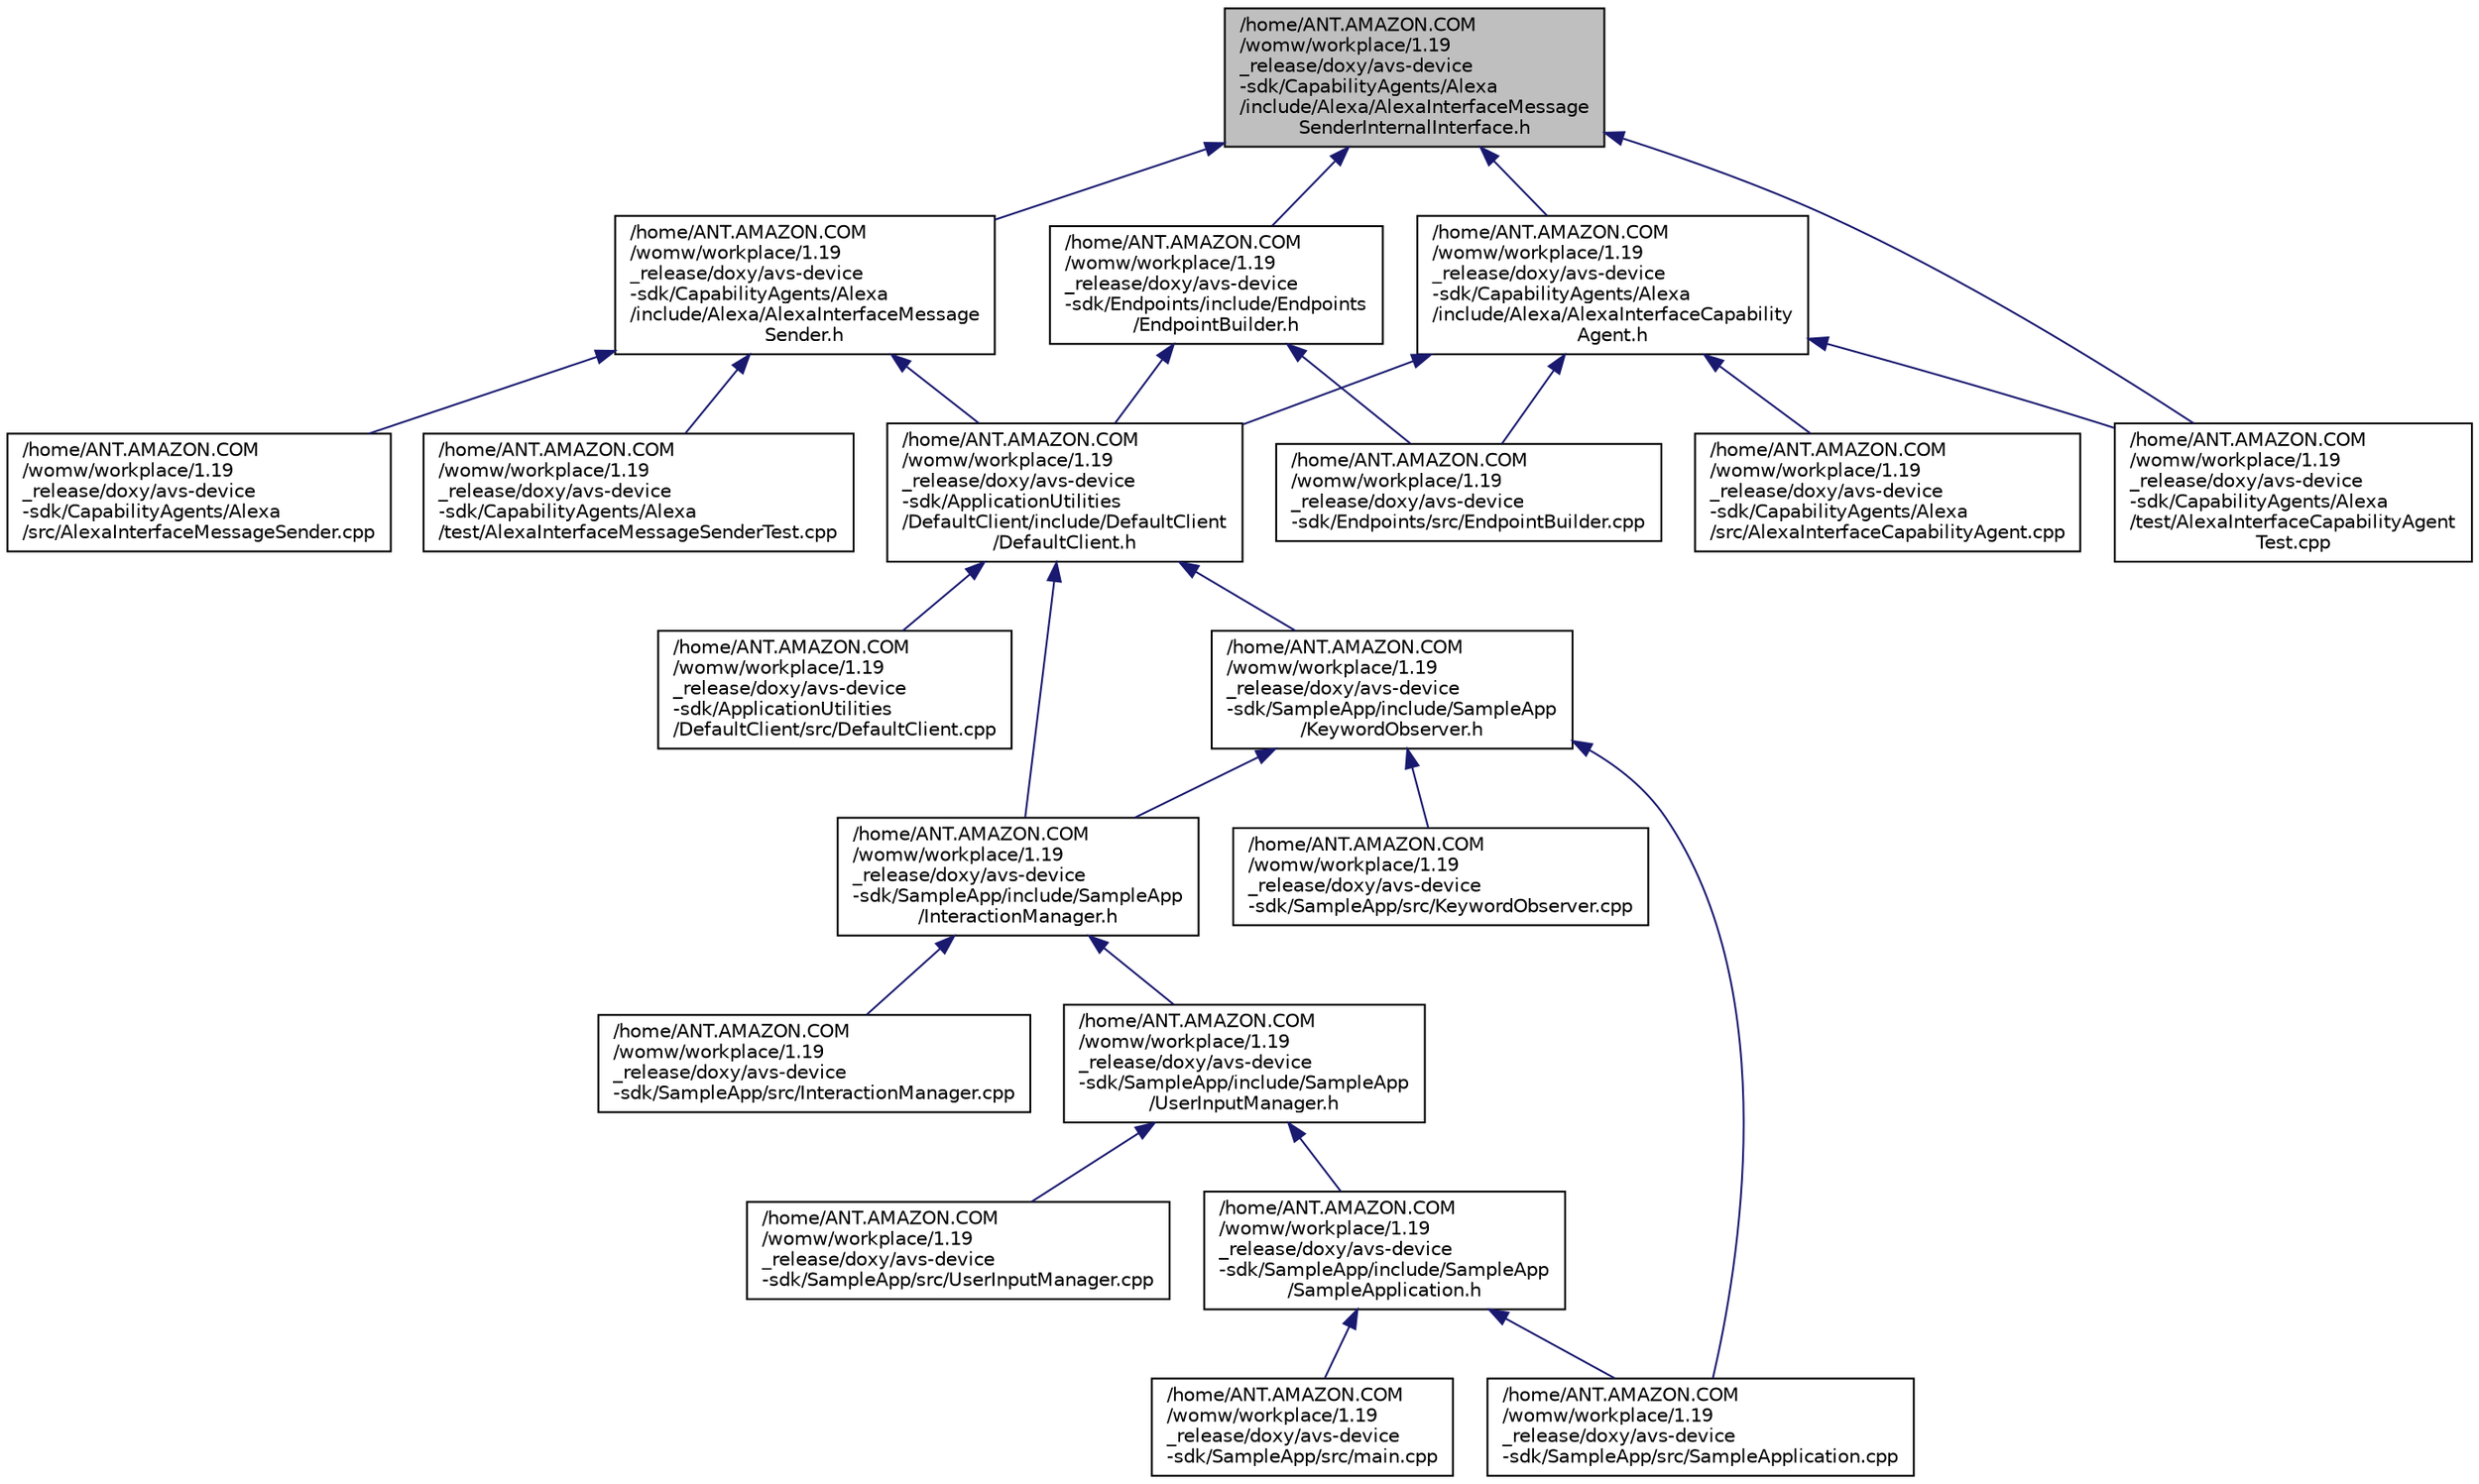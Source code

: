 digraph "/home/ANT.AMAZON.COM/womw/workplace/1.19_release/doxy/avs-device-sdk/CapabilityAgents/Alexa/include/Alexa/AlexaInterfaceMessageSenderInternalInterface.h"
{
  edge [fontname="Helvetica",fontsize="10",labelfontname="Helvetica",labelfontsize="10"];
  node [fontname="Helvetica",fontsize="10",shape=record];
  Node30 [label="/home/ANT.AMAZON.COM\l/womw/workplace/1.19\l_release/doxy/avs-device\l-sdk/CapabilityAgents/Alexa\l/include/Alexa/AlexaInterfaceMessage\lSenderInternalInterface.h",height=0.2,width=0.4,color="black", fillcolor="grey75", style="filled", fontcolor="black"];
  Node30 -> Node31 [dir="back",color="midnightblue",fontsize="10",style="solid",fontname="Helvetica"];
  Node31 [label="/home/ANT.AMAZON.COM\l/womw/workplace/1.19\l_release/doxy/avs-device\l-sdk/CapabilityAgents/Alexa\l/include/Alexa/AlexaInterfaceCapability\lAgent.h",height=0.2,width=0.4,color="black", fillcolor="white", style="filled",URL="$_alexa_interface_capability_agent_8h.html"];
  Node31 -> Node32 [dir="back",color="midnightblue",fontsize="10",style="solid",fontname="Helvetica"];
  Node32 [label="/home/ANT.AMAZON.COM\l/womw/workplace/1.19\l_release/doxy/avs-device\l-sdk/ApplicationUtilities\l/DefaultClient/include/DefaultClient\l/DefaultClient.h",height=0.2,width=0.4,color="black", fillcolor="white", style="filled",URL="$_default_client_8h.html"];
  Node32 -> Node33 [dir="back",color="midnightblue",fontsize="10",style="solid",fontname="Helvetica"];
  Node33 [label="/home/ANT.AMAZON.COM\l/womw/workplace/1.19\l_release/doxy/avs-device\l-sdk/ApplicationUtilities\l/DefaultClient/src/DefaultClient.cpp",height=0.2,width=0.4,color="black", fillcolor="white", style="filled",URL="$_default_client_8cpp.html"];
  Node32 -> Node34 [dir="back",color="midnightblue",fontsize="10",style="solid",fontname="Helvetica"];
  Node34 [label="/home/ANT.AMAZON.COM\l/womw/workplace/1.19\l_release/doxy/avs-device\l-sdk/SampleApp/include/SampleApp\l/InteractionManager.h",height=0.2,width=0.4,color="black", fillcolor="white", style="filled",URL="$_interaction_manager_8h.html"];
  Node34 -> Node35 [dir="back",color="midnightblue",fontsize="10",style="solid",fontname="Helvetica"];
  Node35 [label="/home/ANT.AMAZON.COM\l/womw/workplace/1.19\l_release/doxy/avs-device\l-sdk/SampleApp/include/SampleApp\l/UserInputManager.h",height=0.2,width=0.4,color="black", fillcolor="white", style="filled",URL="$_user_input_manager_8h.html"];
  Node35 -> Node36 [dir="back",color="midnightblue",fontsize="10",style="solid",fontname="Helvetica"];
  Node36 [label="/home/ANT.AMAZON.COM\l/womw/workplace/1.19\l_release/doxy/avs-device\l-sdk/SampleApp/include/SampleApp\l/SampleApplication.h",height=0.2,width=0.4,color="black", fillcolor="white", style="filled",URL="$_sample_application_8h.html"];
  Node36 -> Node37 [dir="back",color="midnightblue",fontsize="10",style="solid",fontname="Helvetica"];
  Node37 [label="/home/ANT.AMAZON.COM\l/womw/workplace/1.19\l_release/doxy/avs-device\l-sdk/SampleApp/src/main.cpp",height=0.2,width=0.4,color="black", fillcolor="white", style="filled",URL="$main_8cpp.html"];
  Node36 -> Node38 [dir="back",color="midnightblue",fontsize="10",style="solid",fontname="Helvetica"];
  Node38 [label="/home/ANT.AMAZON.COM\l/womw/workplace/1.19\l_release/doxy/avs-device\l-sdk/SampleApp/src/SampleApplication.cpp",height=0.2,width=0.4,color="black", fillcolor="white", style="filled",URL="$_sample_application_8cpp.html"];
  Node35 -> Node39 [dir="back",color="midnightblue",fontsize="10",style="solid",fontname="Helvetica"];
  Node39 [label="/home/ANT.AMAZON.COM\l/womw/workplace/1.19\l_release/doxy/avs-device\l-sdk/SampleApp/src/UserInputManager.cpp",height=0.2,width=0.4,color="black", fillcolor="white", style="filled",URL="$_user_input_manager_8cpp.html"];
  Node34 -> Node40 [dir="back",color="midnightblue",fontsize="10",style="solid",fontname="Helvetica"];
  Node40 [label="/home/ANT.AMAZON.COM\l/womw/workplace/1.19\l_release/doxy/avs-device\l-sdk/SampleApp/src/InteractionManager.cpp",height=0.2,width=0.4,color="black", fillcolor="white", style="filled",URL="$_interaction_manager_8cpp.html"];
  Node32 -> Node41 [dir="back",color="midnightblue",fontsize="10",style="solid",fontname="Helvetica"];
  Node41 [label="/home/ANT.AMAZON.COM\l/womw/workplace/1.19\l_release/doxy/avs-device\l-sdk/SampleApp/include/SampleApp\l/KeywordObserver.h",height=0.2,width=0.4,color="black", fillcolor="white", style="filled",URL="$_keyword_observer_8h.html"];
  Node41 -> Node34 [dir="back",color="midnightblue",fontsize="10",style="solid",fontname="Helvetica"];
  Node41 -> Node42 [dir="back",color="midnightblue",fontsize="10",style="solid",fontname="Helvetica"];
  Node42 [label="/home/ANT.AMAZON.COM\l/womw/workplace/1.19\l_release/doxy/avs-device\l-sdk/SampleApp/src/KeywordObserver.cpp",height=0.2,width=0.4,color="black", fillcolor="white", style="filled",URL="$_keyword_observer_8cpp.html"];
  Node41 -> Node38 [dir="back",color="midnightblue",fontsize="10",style="solid",fontname="Helvetica"];
  Node31 -> Node43 [dir="back",color="midnightblue",fontsize="10",style="solid",fontname="Helvetica"];
  Node43 [label="/home/ANT.AMAZON.COM\l/womw/workplace/1.19\l_release/doxy/avs-device\l-sdk/CapabilityAgents/Alexa\l/src/AlexaInterfaceCapabilityAgent.cpp",height=0.2,width=0.4,color="black", fillcolor="white", style="filled",URL="$_alexa_interface_capability_agent_8cpp.html"];
  Node31 -> Node44 [dir="back",color="midnightblue",fontsize="10",style="solid",fontname="Helvetica"];
  Node44 [label="/home/ANT.AMAZON.COM\l/womw/workplace/1.19\l_release/doxy/avs-device\l-sdk/CapabilityAgents/Alexa\l/test/AlexaInterfaceCapabilityAgent\lTest.cpp",height=0.2,width=0.4,color="black", fillcolor="white", style="filled",URL="$_alexa_interface_capability_agent_test_8cpp.html"];
  Node31 -> Node45 [dir="back",color="midnightblue",fontsize="10",style="solid",fontname="Helvetica"];
  Node45 [label="/home/ANT.AMAZON.COM\l/womw/workplace/1.19\l_release/doxy/avs-device\l-sdk/Endpoints/src/EndpointBuilder.cpp",height=0.2,width=0.4,color="black", fillcolor="white", style="filled",URL="$_endpoint_builder_8cpp.html"];
  Node30 -> Node46 [dir="back",color="midnightblue",fontsize="10",style="solid",fontname="Helvetica"];
  Node46 [label="/home/ANT.AMAZON.COM\l/womw/workplace/1.19\l_release/doxy/avs-device\l-sdk/CapabilityAgents/Alexa\l/include/Alexa/AlexaInterfaceMessage\lSender.h",height=0.2,width=0.4,color="black", fillcolor="white", style="filled",URL="$_alexa_interface_message_sender_8h.html"];
  Node46 -> Node32 [dir="back",color="midnightblue",fontsize="10",style="solid",fontname="Helvetica"];
  Node46 -> Node47 [dir="back",color="midnightblue",fontsize="10",style="solid",fontname="Helvetica"];
  Node47 [label="/home/ANT.AMAZON.COM\l/womw/workplace/1.19\l_release/doxy/avs-device\l-sdk/CapabilityAgents/Alexa\l/src/AlexaInterfaceMessageSender.cpp",height=0.2,width=0.4,color="black", fillcolor="white", style="filled",URL="$_alexa_interface_message_sender_8cpp.html"];
  Node46 -> Node48 [dir="back",color="midnightblue",fontsize="10",style="solid",fontname="Helvetica"];
  Node48 [label="/home/ANT.AMAZON.COM\l/womw/workplace/1.19\l_release/doxy/avs-device\l-sdk/CapabilityAgents/Alexa\l/test/AlexaInterfaceMessageSenderTest.cpp",height=0.2,width=0.4,color="black", fillcolor="white", style="filled",URL="$_alexa_interface_message_sender_test_8cpp.html"];
  Node30 -> Node44 [dir="back",color="midnightblue",fontsize="10",style="solid",fontname="Helvetica"];
  Node30 -> Node49 [dir="back",color="midnightblue",fontsize="10",style="solid",fontname="Helvetica"];
  Node49 [label="/home/ANT.AMAZON.COM\l/womw/workplace/1.19\l_release/doxy/avs-device\l-sdk/Endpoints/include/Endpoints\l/EndpointBuilder.h",height=0.2,width=0.4,color="black", fillcolor="white", style="filled",URL="$_endpoint_builder_8h.html"];
  Node49 -> Node32 [dir="back",color="midnightblue",fontsize="10",style="solid",fontname="Helvetica"];
  Node49 -> Node45 [dir="back",color="midnightblue",fontsize="10",style="solid",fontname="Helvetica"];
}
